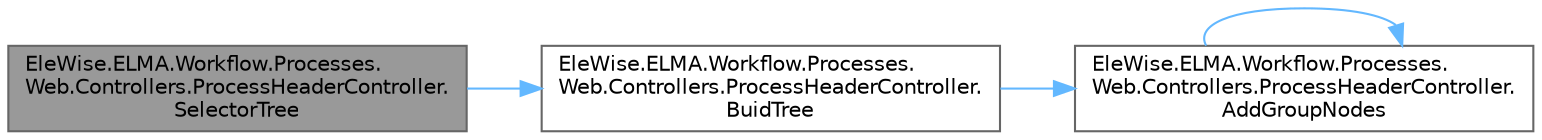 digraph "EleWise.ELMA.Workflow.Processes.Web.Controllers.ProcessHeaderController.SelectorTree"
{
 // LATEX_PDF_SIZE
  bgcolor="transparent";
  edge [fontname=Helvetica,fontsize=10,labelfontname=Helvetica,labelfontsize=10];
  node [fontname=Helvetica,fontsize=10,shape=box,height=0.2,width=0.4];
  rankdir="LR";
  Node1 [id="Node000001",label="EleWise.ELMA.Workflow.Processes.\lWeb.Controllers.ProcessHeaderController.\lSelectorTree",height=0.2,width=0.4,color="gray40", fillcolor="grey60", style="filled", fontcolor="black",tooltip=" "];
  Node1 -> Node2 [id="edge1_Node000001_Node000002",color="steelblue1",style="solid",tooltip=" "];
  Node2 [id="Node000002",label="EleWise.ELMA.Workflow.Processes.\lWeb.Controllers.ProcessHeaderController.\lBuidTree",height=0.2,width=0.4,color="grey40", fillcolor="white", style="filled",URL="$class_ele_wise_1_1_e_l_m_a_1_1_workflow_1_1_processes_1_1_web_1_1_controllers_1_1_process_header_controller.html#af18fd7fd396dfd276c7a42b35cb3242b",tooltip="Построение модели отображения дерева процессов"];
  Node2 -> Node3 [id="edge2_Node000002_Node000003",color="steelblue1",style="solid",tooltip=" "];
  Node3 [id="Node000003",label="EleWise.ELMA.Workflow.Processes.\lWeb.Controllers.ProcessHeaderController.\lAddGroupNodes",height=0.2,width=0.4,color="grey40", fillcolor="white", style="filled",URL="$class_ele_wise_1_1_e_l_m_a_1_1_workflow_1_1_processes_1_1_web_1_1_controllers_1_1_process_header_controller.html#ab26955a704d6a50d28363d759905e5fb",tooltip="Добавить узлы дерева процессов для группы"];
  Node3 -> Node3 [id="edge3_Node000003_Node000003",color="steelblue1",style="solid",tooltip=" "];
}
